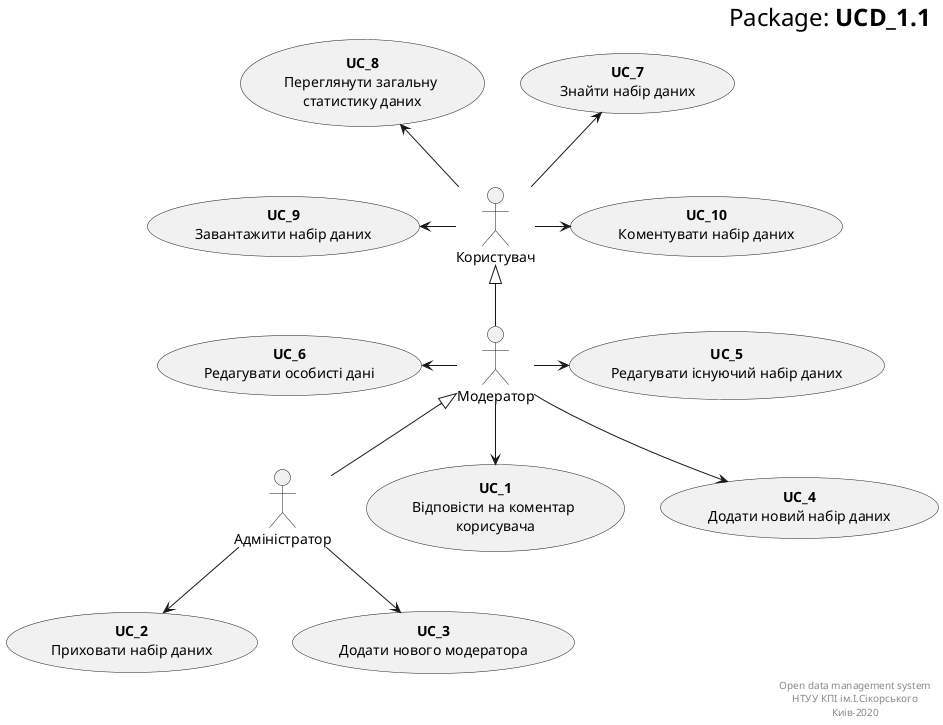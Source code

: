 @startuml

right header
        <font size=24 color=black>Package: <b>UCD_1.1
    end header

actor :Адміністратор: as Admin
actor :Модератор: as Moder
actor :Користувач: as User

usecase "<b>UC_1</b>\nВідповісти на коментар \nкорисувача" as UC_1
usecase "<b>UC_2</b>\nПриховати набір даних" as UC_2
usecase "<b>UC_3</b>\nДодати нового модератора" as UC_3

usecase "<b>UC_4</b>\nДодати новий набір даних" as UC_4
usecase "<b>UC_5</b>\nРедагувати існуючий набір даних" as UC_5
usecase "<b>UC_6</b>\nРедагувати особисті дані" as UC_6

usecase "<b>UC_7</b>\nЗнайти набір даних" as UC_7
usecase "<b>UC_8</b>\nПереглянути загальну \nстатистику даних" as UC_8
usecase "<b>UC_9</b>\nЗавантажити набір даних" as UC_9
usecase "<b>UC_10</b>\nКоментувати набір даних" as UC_10

Admin -u-|> Moder

Moder -u-|> User

Admin -down-> UC_2
Admin -down-> UC_3

Moder --> UC_1
Moder --> UC_4
Moder -right-> UC_5
Moder -left-> UC_6

User -up-> UC_7
User -up-> UC_8
User -left-> UC_9
User -right-> UC_10

    right footer
        Open data management system
        НТУУ КПІ ім.І.Сікорського
        Киів-2020
    end footer
@enduml

